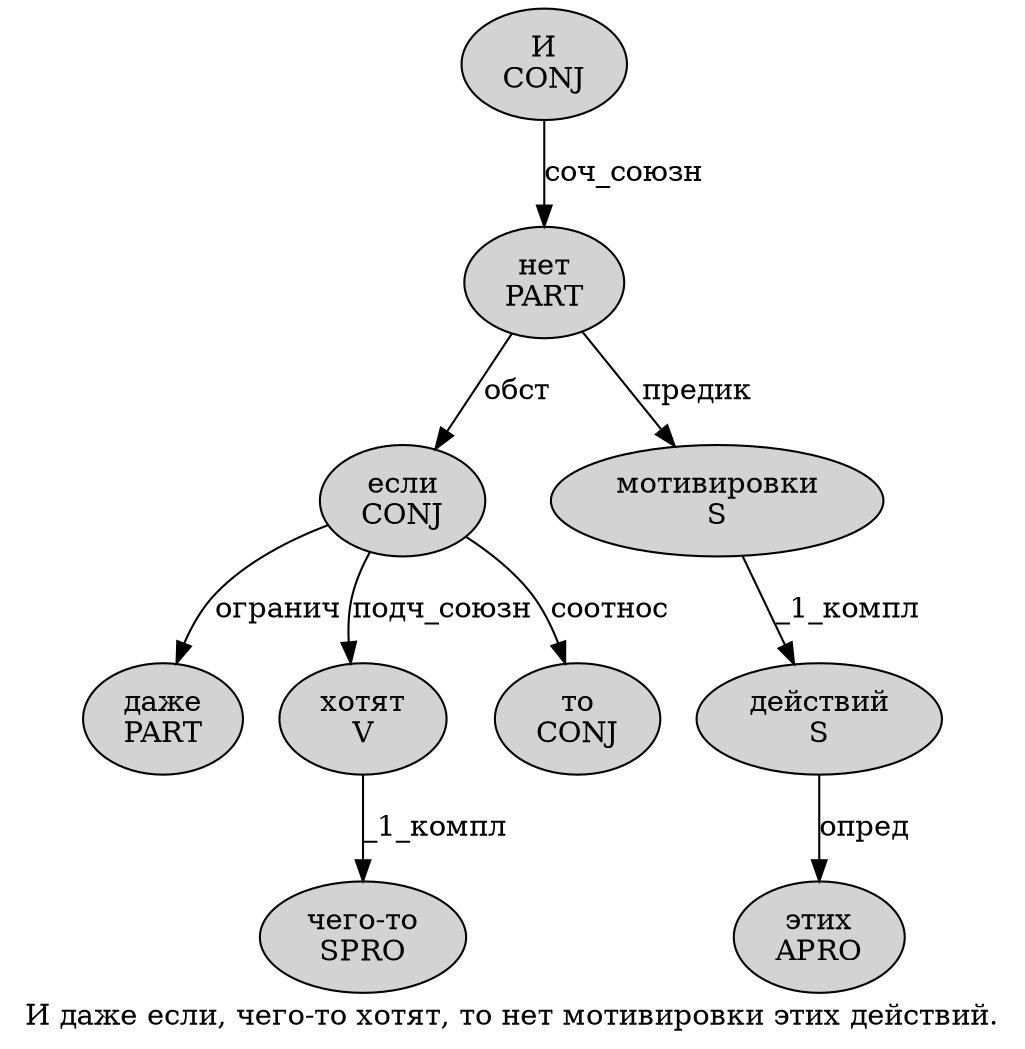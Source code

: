 digraph SENTENCE_2817 {
	graph [label="И даже если, чего-то хотят, то нет мотивировки этих действий."]
	node [style=filled]
		0 [label="И
CONJ" color="" fillcolor=lightgray penwidth=1 shape=ellipse]
		1 [label="даже
PART" color="" fillcolor=lightgray penwidth=1 shape=ellipse]
		2 [label="если
CONJ" color="" fillcolor=lightgray penwidth=1 shape=ellipse]
		4 [label="чего-то
SPRO" color="" fillcolor=lightgray penwidth=1 shape=ellipse]
		5 [label="хотят
V" color="" fillcolor=lightgray penwidth=1 shape=ellipse]
		7 [label="то
CONJ" color="" fillcolor=lightgray penwidth=1 shape=ellipse]
		8 [label="нет
PART" color="" fillcolor=lightgray penwidth=1 shape=ellipse]
		9 [label="мотивировки
S" color="" fillcolor=lightgray penwidth=1 shape=ellipse]
		10 [label="этих
APRO" color="" fillcolor=lightgray penwidth=1 shape=ellipse]
		11 [label="действий
S" color="" fillcolor=lightgray penwidth=1 shape=ellipse]
			11 -> 10 [label="опред"]
			2 -> 1 [label="огранич"]
			2 -> 5 [label="подч_союзн"]
			2 -> 7 [label="соотнос"]
			5 -> 4 [label="_1_компл"]
			9 -> 11 [label="_1_компл"]
			0 -> 8 [label="соч_союзн"]
			8 -> 2 [label="обст"]
			8 -> 9 [label="предик"]
}